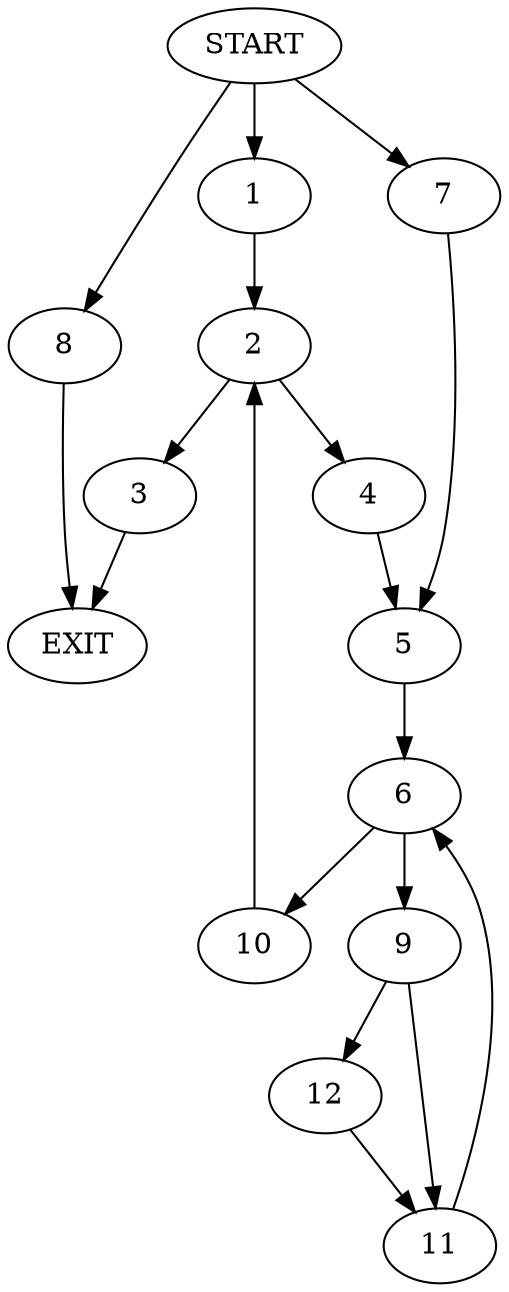 digraph {
0 [label="START"]
13 [label="EXIT"]
0 -> 1
1 -> 2
2 -> 3
2 -> 4
4 -> 5
3 -> 13
5 -> 6
0 -> 7
7 -> 5
0 -> 8
8 -> 13
6 -> 9
6 -> 10
9 -> 11
9 -> 12
10 -> 2
12 -> 11
11 -> 6
}
